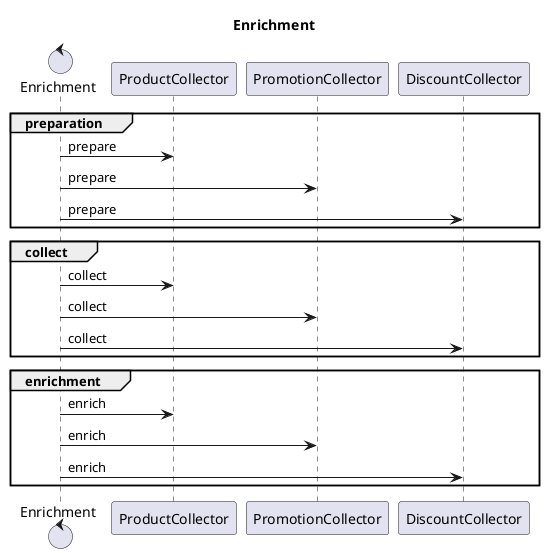 @startuml

title Enrichment

control Enrichment
participant ProductCollector
participant PromotionCollector
participant DiscountCollector

group preparation
    Enrichment -> ProductCollector : prepare
    Enrichment -> PromotionCollector : prepare
    Enrichment -> DiscountCollector : prepare
end

group collect
    Enrichment -> ProductCollector : collect
    Enrichment -> PromotionCollector : collect
    Enrichment -> DiscountCollector : collect
end

group enrichment
    Enrichment -> ProductCollector : enrich
    Enrichment -> PromotionCollector : enrich
    Enrichment -> DiscountCollector : enrich
end
@enduml
